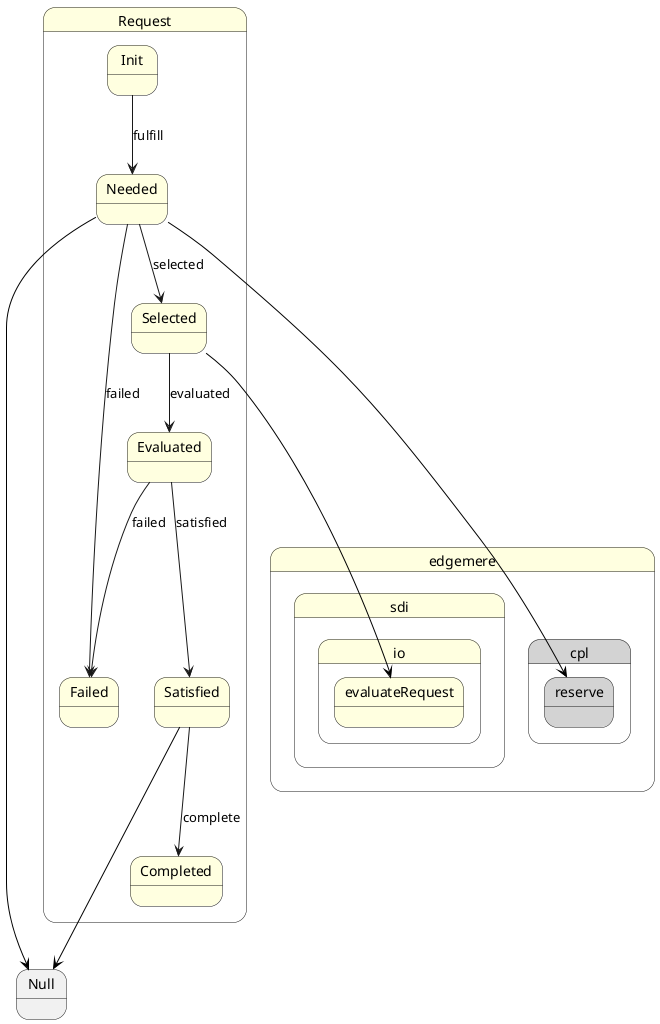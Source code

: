 @startuml



state Request #lightyellow {

    state Init #lightyellow {
    }

    state Needed #lightyellow {
    }

    state Failed #lightyellow {
    }

    state Selected #lightyellow {
    }

    state Satisfied #lightyellow {
    }

    state Evaluated #lightyellow {
    }

    state Completed #lightyellow {
    }

}


Init --> Needed : fulfill

Needed --> Selected : selected

Needed --> Failed : failed

Selected --> Evaluated : evaluated

Satisfied --> Completed : complete

Evaluated --> Satisfied : satisfied

Evaluated --> Failed : failed



 
 Needed -[#black]--> Null
 
 state "edgemere" as edgemere #lightgray {
state "cpl" as edgemerecpl #lightgray {
state "reserve" as edgemerecplreserve #lightgray {
}
}
}

 Needed -[#black]--> edgemerecplreserve
 
 state "edgemere" as edgemere #lightyellow {
state "sdi" as edgemeresdi #lightyellow {
state "io" as edgemeresdiio #lightyellow {
state "evaluateRequest" as edgemeresdiioevaluateRequest #lightyellow {
}
}
}
}

 Selected -[#black]--> edgemeresdiioevaluateRequest
 
 
 Satisfied -[#black]--> Null
 

@enduml
